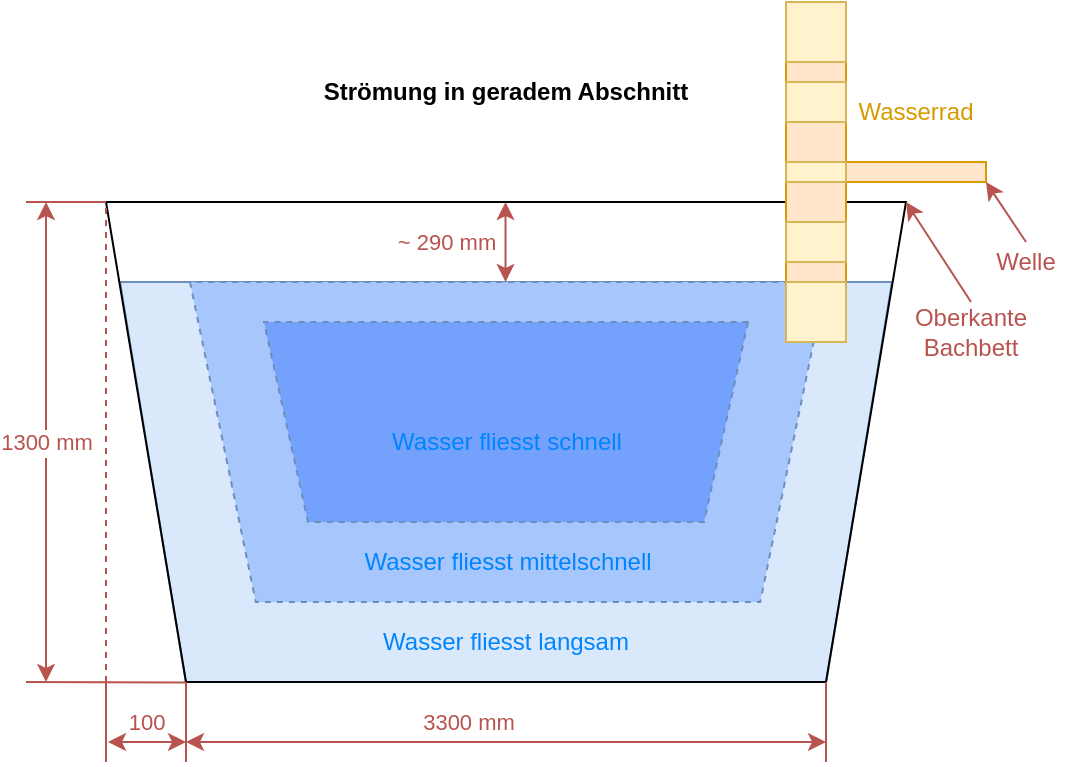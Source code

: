 <mxfile version="23.0.2" type="device" pages="5">
  <diagram name="Bachbett" id="m-OfHNLL-zCVHDTFKHLS">
    <mxGraphModel dx="1420" dy="823" grid="1" gridSize="10" guides="1" tooltips="1" connect="1" arrows="1" fold="1" page="1" pageScale="1" pageWidth="850" pageHeight="1100" math="0" shadow="0">
      <root>
        <mxCell id="0" />
        <mxCell id="1" parent="0" />
        <mxCell id="6hawbJBqBnG290tPMfyX-3" value="" style="shape=trapezoid;perimeter=trapezoidPerimeter;whiteSpace=wrap;html=1;fixedSize=1;rotation=-180;size=32.917;fillColor=#dae8fc;strokeColor=#6c8ebf;" parent="1" vertex="1">
          <mxGeometry x="207" y="240" width="386" height="200" as="geometry" />
        </mxCell>
        <mxCell id="ac80TKpVc3N2NL96GDvA-1" value="" style="shape=trapezoid;perimeter=trapezoidPerimeter;whiteSpace=wrap;html=1;fixedSize=1;rotation=-180;size=32.917;fillColor=#A6C6FC;strokeColor=#6c8ebf;dashed=1;" parent="1" vertex="1">
          <mxGeometry x="242" y="240" width="318" height="160" as="geometry" />
        </mxCell>
        <mxCell id="ac80TKpVc3N2NL96GDvA-2" value="" style="shape=trapezoid;perimeter=trapezoidPerimeter;whiteSpace=wrap;html=1;fixedSize=1;rotation=-180;size=22;fillColor=#74A1FC;strokeColor=#6c8ebf;dashed=1;" parent="1" vertex="1">
          <mxGeometry x="279" y="260" width="242" height="100" as="geometry" />
        </mxCell>
        <mxCell id="ac80TKpVc3N2NL96GDvA-12" value="" style="shape=trapezoid;perimeter=trapezoidPerimeter;whiteSpace=wrap;html=1;fixedSize=1;rotation=-180;size=40;fillColor=none;" parent="1" vertex="1">
          <mxGeometry x="200" y="200" width="400" height="240" as="geometry" />
        </mxCell>
        <mxCell id="ac80TKpVc3N2NL96GDvA-13" value="&lt;font color=&quot;#0085fc&quot;&gt;Wasser fliesst schnell&lt;/font&gt;" style="text;html=1;strokeColor=none;fillColor=none;align=center;verticalAlign=middle;whiteSpace=wrap;rounded=0;" parent="1" vertex="1">
          <mxGeometry x="333.75" y="302.5" width="132.5" height="35" as="geometry" />
        </mxCell>
        <mxCell id="ac80TKpVc3N2NL96GDvA-14" value="&lt;font color=&quot;#0085fc&quot;&gt;Wasser fliesst langsam&lt;/font&gt;" style="text;html=1;strokeColor=none;fillColor=none;align=center;verticalAlign=middle;whiteSpace=wrap;rounded=0;" parent="1" vertex="1">
          <mxGeometry x="330" y="410" width="140" height="20" as="geometry" />
        </mxCell>
        <mxCell id="ac80TKpVc3N2NL96GDvA-15" value="" style="endArrow=classic;startArrow=classic;html=1;rounded=0;fillColor=#f8cecc;strokeColor=#b85450;" parent="1" edge="1">
          <mxGeometry width="50" height="50" relative="1" as="geometry">
            <mxPoint x="399.76" y="240" as="sourcePoint" />
            <mxPoint x="399.76" y="200" as="targetPoint" />
          </mxGeometry>
        </mxCell>
        <mxCell id="ac80TKpVc3N2NL96GDvA-16" value="&lt;font color=&quot;#b85450&quot;&gt;~ 290 mm&lt;/font&gt;" style="edgeLabel;html=1;align=center;verticalAlign=middle;resizable=0;points=[];" parent="ac80TKpVc3N2NL96GDvA-15" vertex="1" connectable="0">
          <mxGeometry x="-0.1" y="1" relative="1" as="geometry">
            <mxPoint x="-29" y="-2" as="offset" />
          </mxGeometry>
        </mxCell>
        <mxCell id="ac80TKpVc3N2NL96GDvA-17" value="&lt;font color=&quot;#b85450&quot;&gt;Welle&lt;/font&gt;" style="text;html=1;strokeColor=none;fillColor=none;align=center;verticalAlign=middle;whiteSpace=wrap;rounded=0;" parent="1" vertex="1">
          <mxGeometry x="640" y="220" width="40" height="20" as="geometry" />
        </mxCell>
        <mxCell id="ac80TKpVc3N2NL96GDvA-18" value="" style="rounded=0;whiteSpace=wrap;html=1;fillColor=#ffe6cc;strokeColor=#d79b00;" parent="1" vertex="1">
          <mxGeometry x="540" y="100" width="30" height="170" as="geometry" />
        </mxCell>
        <mxCell id="ac80TKpVc3N2NL96GDvA-19" value="" style="rounded=0;whiteSpace=wrap;html=1;fillColor=#ffe6cc;strokeColor=#d79b00;" parent="1" vertex="1">
          <mxGeometry x="570" y="180" width="70" height="10" as="geometry" />
        </mxCell>
        <mxCell id="ac80TKpVc3N2NL96GDvA-20" value="" style="rounded=0;whiteSpace=wrap;html=1;fillColor=#fff2cc;strokeColor=#d6b656;" parent="1" vertex="1">
          <mxGeometry x="540" y="180" width="30" height="10" as="geometry" />
        </mxCell>
        <mxCell id="ac80TKpVc3N2NL96GDvA-21" value="" style="rounded=0;whiteSpace=wrap;html=1;fillColor=#fff2cc;strokeColor=#d6b656;" parent="1" vertex="1">
          <mxGeometry x="540" y="140" width="30" height="20" as="geometry" />
        </mxCell>
        <mxCell id="ac80TKpVc3N2NL96GDvA-22" value="" style="rounded=0;whiteSpace=wrap;html=1;fillColor=#fff2cc;strokeColor=#d6b656;" parent="1" vertex="1">
          <mxGeometry x="540" y="100" width="30" height="30" as="geometry" />
        </mxCell>
        <mxCell id="ac80TKpVc3N2NL96GDvA-23" value="" style="rounded=0;whiteSpace=wrap;html=1;fillColor=#fff2cc;strokeColor=#d6b656;" parent="1" vertex="1">
          <mxGeometry x="540" y="210" width="30" height="20" as="geometry" />
        </mxCell>
        <mxCell id="ac80TKpVc3N2NL96GDvA-24" value="" style="rounded=0;whiteSpace=wrap;html=1;fillColor=#fff2cc;strokeColor=#d6b656;" parent="1" vertex="1">
          <mxGeometry x="540" y="240" width="30" height="30" as="geometry" />
        </mxCell>
        <mxCell id="ac80TKpVc3N2NL96GDvA-25" value="&lt;font color=&quot;#d79b00&quot;&gt;Wasserrad&lt;/font&gt;" style="text;html=1;strokeColor=none;fillColor=none;align=center;verticalAlign=middle;whiteSpace=wrap;rounded=0;" parent="1" vertex="1">
          <mxGeometry x="575" y="140" width="60" height="30" as="geometry" />
        </mxCell>
        <mxCell id="ac80TKpVc3N2NL96GDvA-26" value="" style="endArrow=classic;html=1;rounded=0;fontColor=#B85450;fillColor=#f8cecc;strokeColor=#b85450;entryX=1;entryY=1;entryDx=0;entryDy=0;exitX=0.5;exitY=0;exitDx=0;exitDy=0;" parent="1" source="ac80TKpVc3N2NL96GDvA-17" target="ac80TKpVc3N2NL96GDvA-19" edge="1">
          <mxGeometry width="50" height="50" relative="1" as="geometry">
            <mxPoint x="640" y="220" as="sourcePoint" />
            <mxPoint x="620" y="190" as="targetPoint" />
          </mxGeometry>
        </mxCell>
        <mxCell id="ac80TKpVc3N2NL96GDvA-27" value="&lt;font color=&quot;#0085fc&quot;&gt;Wasser fliesst mittelschnell&lt;/font&gt;" style="text;html=1;strokeColor=none;fillColor=none;align=center;verticalAlign=middle;whiteSpace=wrap;rounded=0;" parent="1" vertex="1">
          <mxGeometry x="311" y="370" width="180" height="20" as="geometry" />
        </mxCell>
        <mxCell id="ac80TKpVc3N2NL96GDvA-56" value="Strömung in geradem Abschnitt" style="text;html=1;strokeColor=none;fillColor=none;align=center;verticalAlign=middle;whiteSpace=wrap;rounded=0;fontStyle=1" parent="1" vertex="1">
          <mxGeometry x="240" y="130" width="320" height="30" as="geometry" />
        </mxCell>
        <mxCell id="DLj9SqinWxsdbyFURFZm-1" value="" style="endArrow=none;html=1;rounded=0;entryX=1;entryY=1;entryDx=0;entryDy=0;strokeColor=#B85450;" parent="1" target="ac80TKpVc3N2NL96GDvA-12" edge="1">
          <mxGeometry width="50" height="50" relative="1" as="geometry">
            <mxPoint x="160" y="200" as="sourcePoint" />
            <mxPoint x="360" y="250" as="targetPoint" />
          </mxGeometry>
        </mxCell>
        <mxCell id="DLj9SqinWxsdbyFURFZm-2" value="" style="endArrow=none;html=1;rounded=0;entryX=0.901;entryY=-0.001;entryDx=0;entryDy=0;strokeColor=#B85450;entryPerimeter=0;" parent="1" target="ac80TKpVc3N2NL96GDvA-12" edge="1">
          <mxGeometry width="50" height="50" relative="1" as="geometry">
            <mxPoint x="160" y="440" as="sourcePoint" />
            <mxPoint x="210" y="210" as="targetPoint" />
          </mxGeometry>
        </mxCell>
        <mxCell id="DLj9SqinWxsdbyFURFZm-3" value="" style="endArrow=classic;startArrow=classic;html=1;rounded=0;strokeColor=#B85450;" parent="1" edge="1">
          <mxGeometry width="50" height="50" relative="1" as="geometry">
            <mxPoint x="170" y="440" as="sourcePoint" />
            <mxPoint x="170" y="200" as="targetPoint" />
          </mxGeometry>
        </mxCell>
        <mxCell id="DLj9SqinWxsdbyFURFZm-16" value="Text" style="edgeLabel;html=1;align=center;verticalAlign=middle;resizable=0;points=[];fontColor=#B85450;" parent="DLj9SqinWxsdbyFURFZm-3" vertex="1" connectable="0">
          <mxGeometry x="-0.021" y="1" relative="1" as="geometry">
            <mxPoint y="-2" as="offset" />
          </mxGeometry>
        </mxCell>
        <mxCell id="DLj9SqinWxsdbyFURFZm-17" value="1300 mm" style="edgeLabel;html=1;align=center;verticalAlign=middle;resizable=0;points=[];fontColor=#B85450;" parent="DLj9SqinWxsdbyFURFZm-3" vertex="1" connectable="0">
          <mxGeometry x="-0.023" relative="1" as="geometry">
            <mxPoint y="-3" as="offset" />
          </mxGeometry>
        </mxCell>
        <mxCell id="DLj9SqinWxsdbyFURFZm-6" value="" style="endArrow=none;html=1;rounded=0;exitX=1;exitY=1;exitDx=0;exitDy=0;strokeColor=#B85450;" parent="1" edge="1">
          <mxGeometry width="50" height="50" relative="1" as="geometry">
            <mxPoint x="240" y="480" as="sourcePoint" />
            <mxPoint x="240" y="440" as="targetPoint" />
          </mxGeometry>
        </mxCell>
        <mxCell id="DLj9SqinWxsdbyFURFZm-8" value="" style="endArrow=none;html=1;rounded=0;strokeColor=#B85450;entryX=0.1;entryY=0;entryDx=0;entryDy=0;entryPerimeter=0;" parent="1" target="ac80TKpVc3N2NL96GDvA-12" edge="1">
          <mxGeometry width="50" height="50" relative="1" as="geometry">
            <mxPoint x="560" y="480" as="sourcePoint" />
            <mxPoint x="559.52" y="440" as="targetPoint" />
          </mxGeometry>
        </mxCell>
        <mxCell id="DLj9SqinWxsdbyFURFZm-9" value="" style="endArrow=classic;startArrow=classic;html=1;rounded=0;strokeColor=#B85450;" parent="1" edge="1">
          <mxGeometry width="50" height="50" relative="1" as="geometry">
            <mxPoint x="240" y="470" as="sourcePoint" />
            <mxPoint x="560" y="470" as="targetPoint" />
          </mxGeometry>
        </mxCell>
        <mxCell id="DLj9SqinWxsdbyFURFZm-12" value="3300 mm" style="edgeLabel;html=1;align=center;verticalAlign=middle;resizable=0;points=[];fontColor=#B85450;" parent="DLj9SqinWxsdbyFURFZm-9" vertex="1" connectable="0">
          <mxGeometry x="-0.119" relative="1" as="geometry">
            <mxPoint y="-10" as="offset" />
          </mxGeometry>
        </mxCell>
        <mxCell id="DLj9SqinWxsdbyFURFZm-10" value="" style="endArrow=none;html=1;rounded=0;exitX=1;exitY=1;exitDx=0;exitDy=0;strokeColor=#B85450;" parent="1" edge="1">
          <mxGeometry width="50" height="50" relative="1" as="geometry">
            <mxPoint x="200" y="480" as="sourcePoint" />
            <mxPoint x="200" y="440" as="targetPoint" />
          </mxGeometry>
        </mxCell>
        <mxCell id="DLj9SqinWxsdbyFURFZm-11" value="" style="endArrow=classic;startArrow=classic;html=1;rounded=0;strokeColor=#B85450;" parent="1" edge="1">
          <mxGeometry width="50" height="50" relative="1" as="geometry">
            <mxPoint x="201" y="470" as="sourcePoint" />
            <mxPoint x="240" y="470" as="targetPoint" />
          </mxGeometry>
        </mxCell>
        <mxCell id="DLj9SqinWxsdbyFURFZm-13" value="100" style="edgeLabel;html=1;align=center;verticalAlign=middle;resizable=0;points=[];fontColor=#B85450;" parent="DLj9SqinWxsdbyFURFZm-11" vertex="1" connectable="0">
          <mxGeometry x="-0.181" relative="1" as="geometry">
            <mxPoint x="3" y="-10" as="offset" />
          </mxGeometry>
        </mxCell>
        <mxCell id="PYR_AE9lpCaXFi2HNuno-1" value="" style="endArrow=none;dashed=1;html=1;rounded=0;entryX=1;entryY=1;entryDx=0;entryDy=0;strokeColor=#B85450;" parent="1" target="ac80TKpVc3N2NL96GDvA-12" edge="1">
          <mxGeometry width="50" height="50" relative="1" as="geometry">
            <mxPoint x="200" y="440" as="sourcePoint" />
            <mxPoint x="250" y="380" as="targetPoint" />
          </mxGeometry>
        </mxCell>
        <mxCell id="KTno-qFZZXyMrisBgdh3-1" value="&lt;font color=&quot;#b85450&quot;&gt;Oberkante Bachbett&lt;/font&gt;" style="text;html=1;strokeColor=none;fillColor=none;align=center;verticalAlign=middle;whiteSpace=wrap;rounded=0;" parent="1" vertex="1">
          <mxGeometry x="600" y="250" width="65" height="30" as="geometry" />
        </mxCell>
        <mxCell id="KTno-qFZZXyMrisBgdh3-2" value="" style="endArrow=classic;html=1;rounded=0;fontColor=#B85450;fillColor=#f8cecc;strokeColor=#b85450;entryX=0;entryY=1;entryDx=0;entryDy=0;exitX=0.5;exitY=0;exitDx=0;exitDy=0;" parent="1" source="KTno-qFZZXyMrisBgdh3-1" target="ac80TKpVc3N2NL96GDvA-12" edge="1">
          <mxGeometry width="50" height="50" relative="1" as="geometry">
            <mxPoint x="690" y="230" as="sourcePoint" />
            <mxPoint x="650" y="200" as="targetPoint" />
          </mxGeometry>
        </mxCell>
      </root>
    </mxGraphModel>
  </diagram>
  <diagram id="OFn0fjRia_yQA1GjNjPJ" name="Bachbett_in_Kurve">
    <mxGraphModel dx="1183" dy="686" grid="1" gridSize="10" guides="1" tooltips="1" connect="1" arrows="1" fold="1" page="1" pageScale="1" pageWidth="850" pageHeight="1100" math="0" shadow="0">
      <root>
        <mxCell id="0" />
        <mxCell id="1" parent="0" />
        <mxCell id="yOuOXENpEBNREAYj29T8-1" value="" style="shape=trapezoid;perimeter=trapezoidPerimeter;whiteSpace=wrap;html=1;fixedSize=1;rotation=-180;size=32.917;fillColor=#dae8fc;strokeColor=#6c8ebf;" vertex="1" parent="1">
          <mxGeometry x="247" y="560" width="386" height="200" as="geometry" />
        </mxCell>
        <mxCell id="yOuOXENpEBNREAYj29T8-2" value="" style="shape=trapezoid;perimeter=trapezoidPerimeter;whiteSpace=wrap;html=1;fixedSize=1;rotation=-180;size=28;fillColor=#A6C6FC;strokeColor=#6c8ebf;dashed=1;" vertex="1" parent="1">
          <mxGeometry x="260" y="560" width="298" height="160" as="geometry" />
        </mxCell>
        <mxCell id="yOuOXENpEBNREAYj29T8-3" value="" style="shape=trapezoid;perimeter=trapezoidPerimeter;whiteSpace=wrap;html=1;fixedSize=1;rotation=-180;size=20;fillColor=#74A1FC;strokeColor=#6c8ebf;dashed=1;flipH=0;flipV=0;direction=east;" vertex="1" parent="1">
          <mxGeometry x="280" y="580" width="190" height="100" as="geometry" />
        </mxCell>
        <mxCell id="yOuOXENpEBNREAYj29T8-4" value="" style="shape=trapezoid;perimeter=trapezoidPerimeter;whiteSpace=wrap;html=1;fixedSize=1;rotation=-180;size=40;fillColor=none;" vertex="1" parent="1">
          <mxGeometry x="240" y="520" width="400" height="240" as="geometry" />
        </mxCell>
        <mxCell id="yOuOXENpEBNREAYj29T8-5" value="&lt;font color=&quot;#0085fc&quot;&gt;Wasser fliesst schnell&lt;/font&gt;" style="text;html=1;strokeColor=none;fillColor=none;align=center;verticalAlign=middle;whiteSpace=wrap;rounded=0;" vertex="1" parent="1">
          <mxGeometry x="311.25" y="622.5" width="127.5" height="35" as="geometry" />
        </mxCell>
        <mxCell id="yOuOXENpEBNREAYj29T8-6" value="&lt;font color=&quot;#0085fc&quot;&gt;Wasser fliesst langsam&lt;/font&gt;" style="text;html=1;strokeColor=none;fillColor=none;align=center;verticalAlign=middle;whiteSpace=wrap;rounded=0;" vertex="1" parent="1">
          <mxGeometry x="370" y="730" width="140" height="20" as="geometry" />
        </mxCell>
        <mxCell id="yOuOXENpEBNREAYj29T8-7" value="&lt;font color=&quot;#0085fc&quot;&gt;Wasser fliesst mittelschnell&lt;/font&gt;" style="text;html=1;strokeColor=none;fillColor=none;align=center;verticalAlign=middle;whiteSpace=wrap;rounded=0;" vertex="1" parent="1">
          <mxGeometry x="319" y="690" width="180" height="20" as="geometry" />
        </mxCell>
        <mxCell id="yOuOXENpEBNREAYj29T8-8" value="&lt;font color=&quot;#b85450&quot;&gt;Kurvenäusseres Ufer&lt;br&gt;(Prallhang)&lt;br&gt;&lt;/font&gt;" style="text;html=1;strokeColor=none;fillColor=none;align=left;verticalAlign=middle;whiteSpace=wrap;rounded=0;" vertex="1" parent="1">
          <mxGeometry x="240" y="490" width="160" height="30" as="geometry" />
        </mxCell>
        <mxCell id="yOuOXENpEBNREAYj29T8-9" value="&lt;font color=&quot;#b85450&quot;&gt;Kurveninneres Ufer&lt;br&gt;(Gleithang)&lt;br&gt;&lt;/font&gt;" style="text;html=1;strokeColor=none;fillColor=none;align=right;verticalAlign=middle;whiteSpace=wrap;rounded=0;" vertex="1" parent="1">
          <mxGeometry x="480" y="490" width="160" height="30" as="geometry" />
        </mxCell>
        <mxCell id="yOuOXENpEBNREAYj29T8-10" value="" style="verticalLabelPosition=bottom;verticalAlign=top;html=1;shape=mxgraph.basic.obtuse_triangle;dx=0.09;fillColor=#ffcc99;strokeColor=none;flipH=1;" vertex="1" parent="1">
          <mxGeometry x="534" y="720.5" width="72" height="39" as="geometry" />
        </mxCell>
        <mxCell id="yOuOXENpEBNREAYj29T8-11" value="&lt;font color=&quot;#b85450&quot;&gt;Sedimentation (Ablagerung von Geröll und Dreck)&lt;/font&gt;" style="text;html=1;strokeColor=none;fillColor=none;align=center;verticalAlign=middle;whiteSpace=wrap;rounded=0;" vertex="1" parent="1">
          <mxGeometry x="640" y="710" width="150" height="43" as="geometry" />
        </mxCell>
        <mxCell id="yOuOXENpEBNREAYj29T8-12" value="" style="endArrow=classic;html=1;rounded=0;fontColor=#B85450;fillColor=#f8cecc;strokeColor=#b85450;exitX=0;exitY=0.5;exitDx=0;exitDy=0;entryX=0;entryY=0;entryDx=3.24;entryDy=19.5;entryPerimeter=0;" edge="1" parent="1" source="yOuOXENpEBNREAYj29T8-11" target="yOuOXENpEBNREAYj29T8-10">
          <mxGeometry width="50" height="50" relative="1" as="geometry">
            <mxPoint x="303" y="772" as="sourcePoint" />
            <mxPoint x="283" y="742" as="targetPoint" />
          </mxGeometry>
        </mxCell>
        <mxCell id="yOuOXENpEBNREAYj29T8-13" value="&lt;b&gt;Strömung in Rechtskurve&lt;/b&gt;" style="text;html=1;strokeColor=none;fillColor=none;align=center;verticalAlign=middle;whiteSpace=wrap;rounded=0;" vertex="1" parent="1">
          <mxGeometry x="280" y="450" width="320" height="30" as="geometry" />
        </mxCell>
      </root>
    </mxGraphModel>
  </diagram>
  <diagram id="MZgC3NRrMMbwhSde6dxn" name="Umlaufgeschwindigkeit">
    <mxGraphModel dx="947" dy="549" grid="1" gridSize="10" guides="1" tooltips="1" connect="1" arrows="1" fold="1" page="1" pageScale="1" pageWidth="850" pageHeight="1100" math="0" shadow="0">
      <root>
        <mxCell id="0" />
        <mxCell id="1" parent="0" />
        <mxCell id="LOwHUlPc1KMX-Vt5bCSk-6" value="" style="endArrow=none;html=1;rounded=0;exitX=0;exitY=0;exitDx=0;exitDy=0;fillColor=#ffe6cc;strokeColor=#d79b00;" edge="1" parent="1">
          <mxGeometry width="50" height="50" relative="1" as="geometry">
            <mxPoint x="490" y="300" as="sourcePoint" />
            <mxPoint x="490" y="300" as="targetPoint" />
            <Array as="points">
              <mxPoint x="515" y="290" />
              <mxPoint x="540" y="300" />
              <mxPoint x="550" y="325" />
              <mxPoint x="540" y="350" />
              <mxPoint x="515" y="360" />
              <mxPoint x="490" y="350" />
              <mxPoint x="480" y="325" />
            </Array>
          </mxGeometry>
        </mxCell>
        <mxCell id="HWefJCLG5-1cpfpYz9Ct-8" value="" style="rounded=0;whiteSpace=wrap;html=1;fillColor=#ffe6cc;strokeColor=#d79b00;" parent="1" vertex="1">
          <mxGeometry x="510" y="240" width="10" height="170" as="geometry" />
        </mxCell>
        <mxCell id="HWefJCLG5-1cpfpYz9Ct-9" value="" style="rounded=0;whiteSpace=wrap;html=1;fillColor=#ffe6cc;strokeColor=#d79b00;rotation=90;" parent="1" vertex="1">
          <mxGeometry x="510" y="240" width="10" height="170" as="geometry" />
        </mxCell>
        <mxCell id="HWefJCLG5-1cpfpYz9Ct-10" value="" style="rounded=0;whiteSpace=wrap;html=1;fillColor=#ffe6cc;strokeColor=#d79b00;rotation=135;" parent="1" vertex="1">
          <mxGeometry x="510" y="240" width="10" height="170" as="geometry" />
        </mxCell>
        <mxCell id="HWefJCLG5-1cpfpYz9Ct-11" value="" style="rounded=0;whiteSpace=wrap;html=1;fillColor=#ffe6cc;strokeColor=#d79b00;rotation=-135;" parent="1" vertex="1">
          <mxGeometry x="510" y="240" width="10" height="170" as="geometry" />
        </mxCell>
        <mxCell id="HWefJCLG5-1cpfpYz9Ct-12" value="" style="ellipse;whiteSpace=wrap;html=1;aspect=fixed;fillColor=none;strokeColor=#d79b00;dashed=1;" parent="1" vertex="1">
          <mxGeometry x="430" y="240" width="170" height="170" as="geometry" />
        </mxCell>
        <mxCell id="DTgYn_3rOSKha0L_9s1B-1" value="" style="verticalLabelPosition=bottom;verticalAlign=top;html=1;shape=mxgraph.basic.arc;startAngle=0.25;endAngle=0.5;fillColor=#ffe6cc;strokeColor=#d79b00;strokeWidth=6;" vertex="1" parent="1">
          <mxGeometry x="420" y="230" width="190" height="190" as="geometry" />
        </mxCell>
        <mxCell id="DTgYn_3rOSKha0L_9s1B-2" value="" style="endArrow=none;html=1;rounded=0;fillColor=#ffe6cc;strokeColor=#d79b00;strokeWidth=6;" edge="1" parent="1">
          <mxGeometry width="50" height="50" relative="1" as="geometry">
            <mxPoint x="399.62" y="420" as="sourcePoint" />
            <mxPoint x="515" y="420" as="targetPoint" />
          </mxGeometry>
        </mxCell>
        <mxCell id="1TPLds_paw3Er-1AUGEK-1" value="" style="endArrow=classic;html=1;rounded=0;fillColor=#ffe6cc;strokeColor=#d79b00;strokeWidth=6;" edge="1" parent="1">
          <mxGeometry width="50" height="50" relative="1" as="geometry">
            <mxPoint x="610" y="325.14" as="sourcePoint" />
            <mxPoint x="610" y="255.0" as="targetPoint" />
          </mxGeometry>
        </mxCell>
        <mxCell id="HWefJCLG5-1cpfpYz9Ct-14" value="&lt;font color=&quot;#d79b00&quot;&gt;Umlaufgeschwindigkeit Wasserrad&lt;/font&gt;" style="shape=step;perimeter=stepPerimeter;whiteSpace=wrap;html=1;fixedSize=1;fillColor=#ffe6cc;strokeColor=#d79b00;align=center;rotation=0;verticalAlign=middle;horizontal=1;" parent="1" vertex="1">
          <mxGeometry x="270" y="410" width="250" height="20" as="geometry" />
        </mxCell>
        <mxCell id="Zkf1mARq7XZEVchlOasS-1" value="" style="endArrow=classic;html=1;rounded=0;fillColor=#dae8fc;strokeColor=#6c8ebf;strokeWidth=6;" edge="1" parent="1">
          <mxGeometry width="50" height="50" relative="1" as="geometry">
            <mxPoint x="500" y="440" as="sourcePoint" />
            <mxPoint x="740" y="440" as="targetPoint" />
          </mxGeometry>
        </mxCell>
        <mxCell id="lLqxFrElG1tWhZBZXCGZ-7" value="&lt;font color=&quot;#0085fc&quot;&gt;Fliessgeschwindigkeit Wasser&lt;/font&gt;" style="shape=step;perimeter=stepPerimeter;whiteSpace=wrap;html=1;fixedSize=1;fillColor=#dae8fc;strokeColor=#6c8ebf;align=center;" parent="1" vertex="1">
          <mxGeometry x="270" y="430" width="250" height="20" as="geometry" />
        </mxCell>
      </root>
    </mxGraphModel>
  </diagram>
  <diagram id="KnDh7wtpGC1xg3dj91b5" name="Unter-vs-Oberschlaechtig">
    <mxGraphModel dx="1418" dy="329" grid="1" gridSize="10" guides="1" tooltips="1" connect="1" arrows="1" fold="1" page="1" pageScale="1" pageWidth="850" pageHeight="1100" math="0" shadow="0">
      <root>
        <mxCell id="0" />
        <mxCell id="1" parent="0" />
        <mxCell id="IV0l1ls7vGkZKeb2dTsf-8" value="Oberschlächtiges Wasserrad" style="text;html=1;strokeColor=none;fillColor=none;align=center;verticalAlign=middle;whiteSpace=wrap;rounded=0;" parent="1" vertex="1">
          <mxGeometry x="-560" y="160" width="120" height="30" as="geometry" />
        </mxCell>
        <mxCell id="IV0l1ls7vGkZKeb2dTsf-9" value="Mittelschlächtiges Wasserrad" style="text;html=1;strokeColor=none;fillColor=none;align=center;verticalAlign=middle;whiteSpace=wrap;rounded=0;" parent="1" vertex="1">
          <mxGeometry x="-720" y="160" width="120" height="30" as="geometry" />
        </mxCell>
        <mxCell id="mf_7vovnpW2sgSgyKVlC-11" value="" style="group" parent="1" vertex="1" connectable="0">
          <mxGeometry x="-720" y="20" width="120" height="120" as="geometry" />
        </mxCell>
        <mxCell id="mf_7vovnpW2sgSgyKVlC-5" value="" style="ellipse;whiteSpace=wrap;html=1;aspect=fixed;fillColor=#ffe6cc;strokeColor=#d79b00;" parent="mf_7vovnpW2sgSgyKVlC-11" vertex="1">
          <mxGeometry width="120" height="120" as="geometry" />
        </mxCell>
        <mxCell id="mf_7vovnpW2sgSgyKVlC-6" value="" style="ellipse;whiteSpace=wrap;html=1;aspect=fixed;fillColor=default;strokeColor=#d79b00;" parent="mf_7vovnpW2sgSgyKVlC-11" vertex="1">
          <mxGeometry x="20" y="20" width="80" height="80" as="geometry" />
        </mxCell>
        <mxCell id="mf_7vovnpW2sgSgyKVlC-7" value="" style="endArrow=none;html=1;rounded=0;entryX=1;entryY=0.5;entryDx=0;entryDy=0;exitX=0;exitY=0.5;exitDx=0;exitDy=0;fillColor=#ffe6cc;strokeColor=#d79b00;" parent="mf_7vovnpW2sgSgyKVlC-11" source="mf_7vovnpW2sgSgyKVlC-5" target="mf_7vovnpW2sgSgyKVlC-5" edge="1">
          <mxGeometry width="50" height="50" relative="1" as="geometry">
            <mxPoint x="50" y="170" as="sourcePoint" />
            <mxPoint x="100" y="120" as="targetPoint" />
          </mxGeometry>
        </mxCell>
        <mxCell id="mf_7vovnpW2sgSgyKVlC-8" value="" style="endArrow=none;html=1;rounded=0;entryX=0.5;entryY=0;entryDx=0;entryDy=0;exitX=0.5;exitY=1;exitDx=0;exitDy=0;fillColor=#ffe6cc;strokeColor=#d79b00;" parent="mf_7vovnpW2sgSgyKVlC-11" source="mf_7vovnpW2sgSgyKVlC-5" target="mf_7vovnpW2sgSgyKVlC-5" edge="1">
          <mxGeometry width="50" height="50" relative="1" as="geometry">
            <mxPoint x="10" y="70" as="sourcePoint" />
            <mxPoint x="130" y="70" as="targetPoint" />
          </mxGeometry>
        </mxCell>
        <mxCell id="mf_7vovnpW2sgSgyKVlC-9" value="" style="endArrow=none;html=1;rounded=0;entryX=0;entryY=0;entryDx=0;entryDy=0;exitX=1;exitY=1;exitDx=0;exitDy=0;fillColor=#ffe6cc;strokeColor=#d79b00;" parent="mf_7vovnpW2sgSgyKVlC-11" source="mf_7vovnpW2sgSgyKVlC-5" target="mf_7vovnpW2sgSgyKVlC-5" edge="1">
          <mxGeometry width="50" height="50" relative="1" as="geometry">
            <mxPoint x="70" y="130" as="sourcePoint" />
            <mxPoint x="70" y="10" as="targetPoint" />
          </mxGeometry>
        </mxCell>
        <mxCell id="mf_7vovnpW2sgSgyKVlC-10" value="" style="endArrow=none;html=1;rounded=0;entryX=1;entryY=0;entryDx=0;entryDy=0;exitX=0;exitY=1;exitDx=0;exitDy=0;fillColor=#ffe6cc;strokeColor=#d79b00;" parent="mf_7vovnpW2sgSgyKVlC-11" source="mf_7vovnpW2sgSgyKVlC-5" target="mf_7vovnpW2sgSgyKVlC-5" edge="1">
          <mxGeometry width="50" height="50" relative="1" as="geometry">
            <mxPoint x="164" y="112" as="sourcePoint" />
            <mxPoint x="80" y="28" as="targetPoint" />
          </mxGeometry>
        </mxCell>
        <mxCell id="mf_7vovnpW2sgSgyKVlC-4" value="" style="verticalLabelPosition=bottom;verticalAlign=top;html=1;shape=mxgraph.basic.arc;startAngle=0.5;endAngle=0.752;fillColor=#dae8fc;strokeColor=#6c8ebf;strokeWidth=6;" parent="mf_7vovnpW2sgSgyKVlC-11" vertex="1">
          <mxGeometry x="10" y="10" width="100" height="100" as="geometry" />
        </mxCell>
        <mxCell id="mf_7vovnpW2sgSgyKVlC-39" value="" style="endArrow=classic;html=1;rounded=0;fillColor=#dae8fc;strokeColor=#6c8ebf;strokeWidth=6;" parent="mf_7vovnpW2sgSgyKVlC-11" edge="1">
          <mxGeometry width="50" height="50" relative="1" as="geometry">
            <mxPoint x="60" y="110" as="sourcePoint" />
            <mxPoint x="130" y="110" as="targetPoint" />
          </mxGeometry>
        </mxCell>
        <mxCell id="mf_7vovnpW2sgSgyKVlC-19" value="" style="group" parent="1" vertex="1" connectable="0">
          <mxGeometry x="-400" y="20" width="190" height="160" as="geometry" />
        </mxCell>
        <mxCell id="mf_7vovnpW2sgSgyKVlC-20" value="" style="ellipse;whiteSpace=wrap;html=1;aspect=fixed;fillColor=#ffe6cc;strokeColor=#d79b00;" parent="mf_7vovnpW2sgSgyKVlC-19" vertex="1">
          <mxGeometry width="120" height="120" as="geometry" />
        </mxCell>
        <mxCell id="mf_7vovnpW2sgSgyKVlC-21" value="" style="ellipse;whiteSpace=wrap;html=1;aspect=fixed;fillColor=default;strokeColor=#d79b00;" parent="mf_7vovnpW2sgSgyKVlC-19" vertex="1">
          <mxGeometry x="20" y="20" width="80" height="80" as="geometry" />
        </mxCell>
        <mxCell id="mf_7vovnpW2sgSgyKVlC-22" value="" style="endArrow=none;html=1;rounded=0;entryX=1;entryY=0.5;entryDx=0;entryDy=0;exitX=0;exitY=0.5;exitDx=0;exitDy=0;fillColor=#ffe6cc;strokeColor=#d79b00;" parent="mf_7vovnpW2sgSgyKVlC-19" source="mf_7vovnpW2sgSgyKVlC-20" target="mf_7vovnpW2sgSgyKVlC-20" edge="1">
          <mxGeometry width="50" height="50" relative="1" as="geometry">
            <mxPoint x="50" y="170" as="sourcePoint" />
            <mxPoint x="100" y="120" as="targetPoint" />
          </mxGeometry>
        </mxCell>
        <mxCell id="mf_7vovnpW2sgSgyKVlC-23" value="" style="endArrow=none;html=1;rounded=0;entryX=0.5;entryY=0;entryDx=0;entryDy=0;exitX=0.5;exitY=1;exitDx=0;exitDy=0;fillColor=#ffe6cc;strokeColor=#d79b00;" parent="mf_7vovnpW2sgSgyKVlC-19" source="mf_7vovnpW2sgSgyKVlC-20" target="mf_7vovnpW2sgSgyKVlC-20" edge="1">
          <mxGeometry width="50" height="50" relative="1" as="geometry">
            <mxPoint x="10" y="70" as="sourcePoint" />
            <mxPoint x="130" y="70" as="targetPoint" />
          </mxGeometry>
        </mxCell>
        <mxCell id="mf_7vovnpW2sgSgyKVlC-24" value="" style="endArrow=none;html=1;rounded=0;entryX=0;entryY=0;entryDx=0;entryDy=0;exitX=1;exitY=1;exitDx=0;exitDy=0;fillColor=#ffe6cc;strokeColor=#d79b00;" parent="mf_7vovnpW2sgSgyKVlC-19" source="mf_7vovnpW2sgSgyKVlC-20" target="mf_7vovnpW2sgSgyKVlC-20" edge="1">
          <mxGeometry width="50" height="50" relative="1" as="geometry">
            <mxPoint x="70" y="130" as="sourcePoint" />
            <mxPoint x="70" y="10" as="targetPoint" />
          </mxGeometry>
        </mxCell>
        <mxCell id="mf_7vovnpW2sgSgyKVlC-25" value="" style="endArrow=none;html=1;rounded=0;entryX=1;entryY=0;entryDx=0;entryDy=0;exitX=0;exitY=1;exitDx=0;exitDy=0;fillColor=#ffe6cc;strokeColor=#d79b00;" parent="mf_7vovnpW2sgSgyKVlC-19" source="mf_7vovnpW2sgSgyKVlC-20" target="mf_7vovnpW2sgSgyKVlC-20" edge="1">
          <mxGeometry width="50" height="50" relative="1" as="geometry">
            <mxPoint x="164" y="112" as="sourcePoint" />
            <mxPoint x="80" y="28" as="targetPoint" />
          </mxGeometry>
        </mxCell>
        <mxCell id="mf_7vovnpW2sgSgyKVlC-40" value="" style="endArrow=classic;html=1;rounded=0;fillColor=#dae8fc;strokeColor=#6c8ebf;strokeWidth=6;" parent="mf_7vovnpW2sgSgyKVlC-19" edge="1">
          <mxGeometry width="50" height="50" relative="1" as="geometry">
            <mxPoint x="-10" y="110" as="sourcePoint" />
            <mxPoint x="130" y="110" as="targetPoint" />
          </mxGeometry>
        </mxCell>
        <mxCell id="IV0l1ls7vGkZKeb2dTsf-10" value="Unterschlächtiges Wasserrad" style="text;html=1;strokeColor=none;fillColor=none;align=center;verticalAlign=middle;whiteSpace=wrap;rounded=0;" parent="mf_7vovnpW2sgSgyKVlC-19" vertex="1">
          <mxGeometry y="140" width="120" height="30" as="geometry" />
        </mxCell>
        <mxCell id="mf_7vovnpW2sgSgyKVlC-38" value="" style="endArrow=none;html=1;rounded=0;fillColor=#dae8fc;strokeColor=#6c8ebf;strokeWidth=6;" parent="1" edge="1">
          <mxGeometry width="50" height="50" relative="1" as="geometry">
            <mxPoint x="-730" y="80" as="sourcePoint" />
            <mxPoint x="-707" y="79.83" as="targetPoint" />
          </mxGeometry>
        </mxCell>
        <mxCell id="mf_7vovnpW2sgSgyKVlC-13" value="" style="ellipse;whiteSpace=wrap;html=1;aspect=fixed;fillColor=#ffe6cc;strokeColor=#d79b00;" parent="1" vertex="1">
          <mxGeometry x="-560" y="20" width="120" height="120" as="geometry" />
        </mxCell>
        <mxCell id="mf_7vovnpW2sgSgyKVlC-14" value="" style="ellipse;whiteSpace=wrap;html=1;aspect=fixed;fillColor=default;strokeColor=#d79b00;" parent="1" vertex="1">
          <mxGeometry x="-540" y="40" width="80" height="80" as="geometry" />
        </mxCell>
        <mxCell id="mf_7vovnpW2sgSgyKVlC-15" value="" style="endArrow=none;html=1;rounded=0;entryX=1;entryY=0.5;entryDx=0;entryDy=0;exitX=0;exitY=0.5;exitDx=0;exitDy=0;fillColor=#ffe6cc;strokeColor=#d79b00;" parent="1" source="mf_7vovnpW2sgSgyKVlC-13" target="mf_7vovnpW2sgSgyKVlC-13" edge="1">
          <mxGeometry width="50" height="50" relative="1" as="geometry">
            <mxPoint x="-510" y="190" as="sourcePoint" />
            <mxPoint x="-460" y="140" as="targetPoint" />
          </mxGeometry>
        </mxCell>
        <mxCell id="mf_7vovnpW2sgSgyKVlC-16" value="" style="endArrow=none;html=1;rounded=0;entryX=0.5;entryY=0;entryDx=0;entryDy=0;exitX=0.5;exitY=1;exitDx=0;exitDy=0;fillColor=#ffe6cc;strokeColor=#d79b00;" parent="1" source="mf_7vovnpW2sgSgyKVlC-13" target="mf_7vovnpW2sgSgyKVlC-13" edge="1">
          <mxGeometry width="50" height="50" relative="1" as="geometry">
            <mxPoint x="-550" y="90" as="sourcePoint" />
            <mxPoint x="-430" y="90" as="targetPoint" />
          </mxGeometry>
        </mxCell>
        <mxCell id="mf_7vovnpW2sgSgyKVlC-17" value="" style="endArrow=none;html=1;rounded=0;entryX=0;entryY=0;entryDx=0;entryDy=0;exitX=1;exitY=1;exitDx=0;exitDy=0;fillColor=#ffe6cc;strokeColor=#d79b00;" parent="1" source="mf_7vovnpW2sgSgyKVlC-13" target="mf_7vovnpW2sgSgyKVlC-13" edge="1">
          <mxGeometry width="50" height="50" relative="1" as="geometry">
            <mxPoint x="-490" y="150" as="sourcePoint" />
            <mxPoint x="-490" y="30" as="targetPoint" />
          </mxGeometry>
        </mxCell>
        <mxCell id="mf_7vovnpW2sgSgyKVlC-18" value="" style="endArrow=none;html=1;rounded=0;entryX=1;entryY=0;entryDx=0;entryDy=0;exitX=0;exitY=1;exitDx=0;exitDy=0;fillColor=#ffe6cc;strokeColor=#d79b00;" parent="1" source="mf_7vovnpW2sgSgyKVlC-13" target="mf_7vovnpW2sgSgyKVlC-13" edge="1">
          <mxGeometry width="50" height="50" relative="1" as="geometry">
            <mxPoint x="-396" y="132" as="sourcePoint" />
            <mxPoint x="-480" y="48" as="targetPoint" />
          </mxGeometry>
        </mxCell>
        <mxCell id="mf_7vovnpW2sgSgyKVlC-26" value="" style="verticalLabelPosition=bottom;verticalAlign=top;html=1;shape=mxgraph.basic.arc;startAngle=0;endAngle=0.25;fillColor=#dae8fc;strokeColor=#6c8ebf;strokeWidth=6;" parent="1" vertex="1">
          <mxGeometry x="-550" y="30" width="100" height="100" as="geometry" />
        </mxCell>
        <mxCell id="mf_7vovnpW2sgSgyKVlC-37" value="" style="endArrow=none;html=1;rounded=0;fillColor=#dae8fc;strokeColor=#6c8ebf;strokeWidth=6;" parent="1" edge="1">
          <mxGeometry width="50" height="50" relative="1" as="geometry">
            <mxPoint x="-570" y="30" as="sourcePoint" />
            <mxPoint x="-500" y="30" as="targetPoint" />
          </mxGeometry>
        </mxCell>
        <mxCell id="mf_7vovnpW2sgSgyKVlC-41" value="" style="endArrow=classic;html=1;rounded=0;fillColor=#dae8fc;strokeColor=#6c8ebf;strokeWidth=6;" parent="1" edge="1">
          <mxGeometry width="50" height="50" relative="1" as="geometry">
            <mxPoint x="-450" y="79.86" as="sourcePoint" />
            <mxPoint x="-450" y="150" as="targetPoint" />
          </mxGeometry>
        </mxCell>
      </root>
    </mxGraphModel>
  </diagram>
  <diagram id="-a5WjLxxHjZ7L-aWqz0k" name="Rad">
    <mxGraphModel dx="11121" dy="7825" grid="1" gridSize="3.937" guides="1" tooltips="1" connect="1" arrows="1" fold="1" page="1" pageScale="1" pageWidth="827" pageHeight="1169" math="0" shadow="0">
      <root>
        <mxCell id="0" />
        <mxCell id="Z4IsP4k1XSIxbUiHuWhP-117" value="Landscape" style="locked=1;" parent="0" />
        <mxCell id="Z4IsP4k1XSIxbUiHuWhP-118" value="" style="endArrow=none;html=1;rounded=0;entryX=0;entryY=0;entryDx=0;entryDy=0;exitX=1;exitY=1;exitDx=0;exitDy=0;dashed=1;" edge="1" parent="Z4IsP4k1XSIxbUiHuWhP-117">
          <mxGeometry width="50" height="50" relative="1" as="geometry">
            <mxPoint x="1322.83" y="1322.832" as="sourcePoint" />
            <mxPoint x="4.547e-13" as="targetPoint" />
          </mxGeometry>
        </mxCell>
        <mxCell id="Z4IsP4k1XSIxbUiHuWhP-119" value="" style="endArrow=none;html=1;rounded=0;entryX=1;entryY=0;entryDx=0;entryDy=0;exitX=0;exitY=1;exitDx=0;exitDy=0;dashed=1;" edge="1" parent="Z4IsP4k1XSIxbUiHuWhP-117">
          <mxGeometry width="50" height="50" relative="1" as="geometry">
            <mxPoint x="644.711" y="678.116" as="sourcePoint" />
            <mxPoint x="1322.83" y="2.274e-13" as="targetPoint" />
          </mxGeometry>
        </mxCell>
        <mxCell id="Z4IsP4k1XSIxbUiHuWhP-120" value="" style="endArrow=none;html=1;rounded=0;entryX=1;entryY=0;entryDx=0;entryDy=0;exitX=0;exitY=1;exitDx=0;exitDy=0;dashed=1;" edge="1" parent="Z4IsP4k1XSIxbUiHuWhP-117">
          <mxGeometry width="50" height="50" relative="1" as="geometry">
            <mxPoint y="1322.832" as="sourcePoint" />
            <mxPoint x="678.119" y="644.708" as="targetPoint" />
          </mxGeometry>
        </mxCell>
        <mxCell id="Z4IsP4k1XSIxbUiHuWhP-121" value="" style="ellipse;whiteSpace=wrap;html=1;aspect=fixed;fillColor=none;dashed=1;" vertex="1" parent="Z4IsP4k1XSIxbUiHuWhP-117">
          <mxGeometry x="444.877" y="444.877" width="433.07" height="433.02" as="geometry" />
        </mxCell>
        <mxCell id="Z4IsP4k1XSIxbUiHuWhP-122" value="" style="rounded=0;whiteSpace=wrap;html=1;fillColor=#f5f5f5;fontColor=#333333;strokeColor=#666666;" vertex="1" parent="Z4IsP4k1XSIxbUiHuWhP-117">
          <mxGeometry x="-1381.887" y="1236.22" width="4086.61" height="1141.73" as="geometry" />
        </mxCell>
        <mxCell id="Z4IsP4k1XSIxbUiHuWhP-123" value="" style="rounded=0;whiteSpace=wrap;html=1;fillColor=#dae8fc;strokeColor=#6c8ebf;" vertex="1" parent="Z4IsP4k1XSIxbUiHuWhP-117">
          <mxGeometry x="-1381.89" y="2377.947" width="4086.61" height="1141.73" as="geometry" />
        </mxCell>
        <mxCell id="Z4IsP4k1XSIxbUiHuWhP-193" value="Staender" style="locked=1;" parent="0" />
        <mxCell id="Z4IsP4k1XSIxbUiHuWhP-194" value="" style="group" vertex="1" connectable="0" parent="Z4IsP4k1XSIxbUiHuWhP-193">
          <mxGeometry x="582.787" y="877.953" width="117.994" height="2051.179" as="geometry" />
        </mxCell>
        <mxCell id="Z4IsP4k1XSIxbUiHuWhP-195" value="" style="group;rotation=90;fillColor=#fff2cc;strokeColor=#d6b656;" vertex="1" connectable="0" parent="Z4IsP4k1XSIxbUiHuWhP-194">
          <mxGeometry x="-834.76" y="874.014" width="1826.768" height="78.74" as="geometry" />
        </mxCell>
        <mxCell id="Z4IsP4k1XSIxbUiHuWhP-196" value="" style="rounded=0;whiteSpace=wrap;html=1;rotation=90;fillColor=#fff2cc;strokeColor=#d6b656;" vertex="1" parent="Z4IsP4k1XSIxbUiHuWhP-195">
          <mxGeometry width="1826.768" height="78.74" as="geometry" />
        </mxCell>
        <mxCell id="Z4IsP4k1XSIxbUiHuWhP-197" value="" style="rounded=0;whiteSpace=wrap;html=1;rotation=90;fillColor=#fff2cc;strokeColor=#d6b656;" vertex="1" parent="Z4IsP4k1XSIxbUiHuWhP-195">
          <mxGeometry x="858" y="-858" width="110.236" height="78.74" as="geometry" />
        </mxCell>
        <mxCell id="Z4IsP4k1XSIxbUiHuWhP-198" value="" style="rounded=0;whiteSpace=wrap;html=1;fillColor=#ffe6cc;strokeColor=#d79b00;" vertex="1" parent="Z4IsP4k1XSIxbUiHuWhP-194">
          <mxGeometry x="0.003" y="1673.227" width="39.37" height="377.952" as="geometry" />
        </mxCell>
        <mxCell id="Z4IsP4k1XSIxbUiHuWhP-199" value="" style="rounded=0;whiteSpace=wrap;html=1;fillColor=#ffe6cc;strokeColor=#d79b00;" vertex="1" parent="Z4IsP4k1XSIxbUiHuWhP-194">
          <mxGeometry y="1401.574" width="39.37" height="271.653" as="geometry" />
        </mxCell>
        <mxCell id="Z4IsP4k1XSIxbUiHuWhP-200" value="" style="group;rotation=-45;" vertex="1" connectable="0" parent="Z4IsP4k1XSIxbUiHuWhP-193">
          <mxGeometry x="1468.504" y="527.56" width="117.994" height="2051.179" as="geometry" />
        </mxCell>
        <mxCell id="Z4IsP4k1XSIxbUiHuWhP-201" value="" style="group;rotation=45;fillColor=#fff2cc;strokeColor=#d6b656;" vertex="1" connectable="0" parent="Z4IsP4k1XSIxbUiHuWhP-200">
          <mxGeometry x="-920" y="893" width="1826.768" height="78.74" as="geometry" />
        </mxCell>
        <mxCell id="Z4IsP4k1XSIxbUiHuWhP-202" value="" style="rounded=0;whiteSpace=wrap;html=1;rotation=45;fillColor=#fff2cc;strokeColor=#d6b656;" vertex="1" parent="Z4IsP4k1XSIxbUiHuWhP-201">
          <mxGeometry width="1826.768" height="78.74" as="geometry" />
        </mxCell>
        <mxCell id="Z4IsP4k1XSIxbUiHuWhP-203" value="" style="rounded=0;whiteSpace=wrap;html=1;rotation=45;fillColor=#fff2cc;strokeColor=#d6b656;" vertex="1" parent="Z4IsP4k1XSIxbUiHuWhP-201">
          <mxGeometry x="251" y="-607" width="110.236" height="78.74" as="geometry" />
        </mxCell>
        <mxCell id="Z4IsP4k1XSIxbUiHuWhP-204" value="" style="rounded=0;whiteSpace=wrap;html=1;fillColor=#ffe6cc;strokeColor=#d79b00;rotation=-45;" vertex="1" parent="Z4IsP4k1XSIxbUiHuWhP-200">
          <mxGeometry x="603" y="1456" width="39.37" height="377.952" as="geometry" />
        </mxCell>
        <mxCell id="Z4IsP4k1XSIxbUiHuWhP-205" value="" style="rounded=0;whiteSpace=wrap;html=1;fillColor=#ffe6cc;strokeColor=#d79b00;rotation=-45;" vertex="1" parent="Z4IsP4k1XSIxbUiHuWhP-200">
          <mxGeometry x="373" y="1279" width="39.37" height="271.653" as="geometry" />
        </mxCell>
        <mxCell id="Z4IsP4k1XSIxbUiHuWhP-206" value="" style="group;rotation=-90;" vertex="1" connectable="0" parent="Z4IsP4k1XSIxbUiHuWhP-193">
          <mxGeometry x="1846.451" y="-342.523" width="117.994" height="2051.179" as="geometry" />
        </mxCell>
        <mxCell id="Z4IsP4k1XSIxbUiHuWhP-207" value="" style="group;rotation=0;fillColor=#fff2cc;strokeColor=#d6b656;" vertex="1" connectable="0" parent="Z4IsP4k1XSIxbUiHuWhP-206">
          <mxGeometry x="-968" y="965" width="1826.768" height="78.74" as="geometry" />
        </mxCell>
        <mxCell id="Z4IsP4k1XSIxbUiHuWhP-208" value="" style="rounded=0;whiteSpace=wrap;html=1;rotation=0;fillColor=#fff2cc;strokeColor=#d6b656;" vertex="1" parent="Z4IsP4k1XSIxbUiHuWhP-207">
          <mxGeometry width="1826.768" height="78.74" as="geometry" />
        </mxCell>
        <mxCell id="Z4IsP4k1XSIxbUiHuWhP-209" value="" style="rounded=0;whiteSpace=wrap;html=1;rotation=0;fillColor=#fff2cc;strokeColor=#d6b656;" vertex="1" parent="Z4IsP4k1XSIxbUiHuWhP-207">
          <mxGeometry width="110.236" height="78.74" as="geometry" />
        </mxCell>
        <mxCell id="Z4IsP4k1XSIxbUiHuWhP-210" value="" style="rounded=0;whiteSpace=wrap;html=1;fillColor=#ffe6cc;strokeColor=#d79b00;rotation=-90;" vertex="1" parent="Z4IsP4k1XSIxbUiHuWhP-206">
          <mxGeometry x="876" y="876" width="39.37" height="377.952" as="geometry" />
        </mxCell>
        <mxCell id="Z4IsP4k1XSIxbUiHuWhP-211" value="" style="rounded=0;whiteSpace=wrap;html=1;fillColor=#ffe6cc;strokeColor=#d79b00;rotation=-90;" vertex="1" parent="Z4IsP4k1XSIxbUiHuWhP-206">
          <mxGeometry x="551" y="929" width="39.37" height="271.653" as="geometry" />
        </mxCell>
        <mxCell id="Z4IsP4k1XSIxbUiHuWhP-212" value="" style="group;rotation=90;" vertex="1" connectable="0" parent="Z4IsP4k1XSIxbUiHuWhP-193">
          <mxGeometry x="-640.732" y="-383.826" width="117.994" height="2051.179" as="geometry" />
        </mxCell>
        <mxCell id="Z4IsP4k1XSIxbUiHuWhP-213" value="" style="group;rotation=180;fillColor=#fff2cc;strokeColor=#d6b656;" vertex="1" connectable="0" parent="Z4IsP4k1XSIxbUiHuWhP-212">
          <mxGeometry x="-742" y="1006" width="1826.768" height="78.74" as="geometry" />
        </mxCell>
        <mxCell id="Z4IsP4k1XSIxbUiHuWhP-214" value="" style="rounded=0;whiteSpace=wrap;html=1;rotation=180;fillColor=#fff2cc;strokeColor=#d6b656;" vertex="1" parent="Z4IsP4k1XSIxbUiHuWhP-213">
          <mxGeometry width="1826.768" height="78.74" as="geometry" />
        </mxCell>
        <mxCell id="Z4IsP4k1XSIxbUiHuWhP-215" value="" style="rounded=0;whiteSpace=wrap;html=1;rotation=180;fillColor=#fff2cc;strokeColor=#d6b656;" vertex="1" parent="Z4IsP4k1XSIxbUiHuWhP-213">
          <mxGeometry x="1716" width="110.236" height="78.74" as="geometry" />
        </mxCell>
        <mxCell id="Z4IsP4k1XSIxbUiHuWhP-216" value="" style="rounded=0;whiteSpace=wrap;html=1;fillColor=#ffe6cc;strokeColor=#d79b00;rotation=90;" vertex="1" parent="Z4IsP4k1XSIxbUiHuWhP-212">
          <mxGeometry x="-797" y="797" width="39.37" height="377.952" as="geometry" />
        </mxCell>
        <mxCell id="Z4IsP4k1XSIxbUiHuWhP-217" value="" style="rounded=0;whiteSpace=wrap;html=1;fillColor=#ffe6cc;strokeColor=#d79b00;rotation=90;" vertex="1" parent="Z4IsP4k1XSIxbUiHuWhP-212">
          <mxGeometry x="-472" y="850" width="39.37" height="271.653" as="geometry" />
        </mxCell>
        <mxCell id="Z4IsP4k1XSIxbUiHuWhP-218" value="" style="group;rotation=-180;" vertex="1" connectable="0" parent="Z4IsP4k1XSIxbUiHuWhP-193">
          <mxGeometry x="621.045" y="-1606.299" width="117.994" height="2051.179" as="geometry" />
        </mxCell>
        <mxCell id="Z4IsP4k1XSIxbUiHuWhP-219" value="" style="group;rotation=-90;fillColor=#fff2cc;strokeColor=#d6b656;" vertex="1" connectable="0" parent="Z4IsP4k1XSIxbUiHuWhP-218">
          <mxGeometry x="-874" y="1098" width="1826.768" height="78.74" as="geometry" />
        </mxCell>
        <mxCell id="Z4IsP4k1XSIxbUiHuWhP-220" value="" style="rounded=0;whiteSpace=wrap;html=1;rotation=-90;fillColor=#fff2cc;strokeColor=#d6b656;" vertex="1" parent="Z4IsP4k1XSIxbUiHuWhP-219">
          <mxGeometry width="1826.768" height="78.74" as="geometry" />
        </mxCell>
        <mxCell id="Z4IsP4k1XSIxbUiHuWhP-221" value="" style="rounded=0;whiteSpace=wrap;html=1;rotation=-90;fillColor=#fff2cc;strokeColor=#d6b656;" vertex="1" parent="Z4IsP4k1XSIxbUiHuWhP-219">
          <mxGeometry x="859" y="858" width="110.236" height="78.74" as="geometry" />
        </mxCell>
        <mxCell id="Z4IsP4k1XSIxbUiHuWhP-222" value="" style="rounded=0;whiteSpace=wrap;html=1;fillColor=#ffe6cc;strokeColor=#d79b00;rotation=-180;" vertex="1" parent="Z4IsP4k1XSIxbUiHuWhP-218">
          <mxGeometry x="79" width="39.37" height="377.952" as="geometry" />
        </mxCell>
        <mxCell id="Z4IsP4k1XSIxbUiHuWhP-223" value="" style="rounded=0;whiteSpace=wrap;html=1;fillColor=#ffe6cc;strokeColor=#d79b00;rotation=-180;" vertex="1" parent="Z4IsP4k1XSIxbUiHuWhP-218">
          <mxGeometry x="79" y="378" width="39.37" height="271.653" as="geometry" />
        </mxCell>
        <mxCell id="Z4IsP4k1XSIxbUiHuWhP-224" value="" style="group;rotation=45;" vertex="1" connectable="0" parent="Z4IsP4k1XSIxbUiHuWhP-193">
          <mxGeometry x="-290.278" y="500.938" width="117.994" height="2051.179" as="geometry" />
        </mxCell>
        <mxCell id="Z4IsP4k1XSIxbUiHuWhP-225" value="" style="group;rotation=135;fillColor=#fff2cc;strokeColor=#d6b656;" vertex="1" connectable="0" parent="Z4IsP4k1XSIxbUiHuWhP-224">
          <mxGeometry x="-761" y="921" width="1826.768" height="78.74" as="geometry" />
        </mxCell>
        <mxCell id="Z4IsP4k1XSIxbUiHuWhP-226" value="" style="rounded=0;whiteSpace=wrap;html=1;rotation=135;fillColor=#fff2cc;strokeColor=#d6b656;" vertex="1" parent="Z4IsP4k1XSIxbUiHuWhP-225">
          <mxGeometry width="1826.768" height="78.74" as="geometry" />
        </mxCell>
        <mxCell id="Z4IsP4k1XSIxbUiHuWhP-227" value="" style="rounded=0;whiteSpace=wrap;html=1;rotation=135;fillColor=#fff2cc;strokeColor=#d6b656;" vertex="1" parent="Z4IsP4k1XSIxbUiHuWhP-225">
          <mxGeometry x="1465" y="-607" width="110.236" height="78.74" as="geometry" />
        </mxCell>
        <mxCell id="Z4IsP4k1XSIxbUiHuWhP-228" value="" style="rounded=0;whiteSpace=wrap;html=1;fillColor=#ffe6cc;strokeColor=#d79b00;rotation=45;" vertex="1" parent="Z4IsP4k1XSIxbUiHuWhP-224">
          <mxGeometry x="-580" y="1400" width="39.37" height="377.952" as="geometry" />
        </mxCell>
        <mxCell id="Z4IsP4k1XSIxbUiHuWhP-229" value="" style="rounded=0;whiteSpace=wrap;html=1;fillColor=#ffe6cc;strokeColor=#d79b00;rotation=45;" vertex="1" parent="Z4IsP4k1XSIxbUiHuWhP-224">
          <mxGeometry x="-350" y="1224" width="39.37" height="271.653" as="geometry" />
        </mxCell>
        <mxCell id="Z4IsP4k1XSIxbUiHuWhP-230" value="" style="group;rotation=135;" vertex="1" connectable="0" parent="Z4IsP4k1XSIxbUiHuWhP-193">
          <mxGeometry x="-275.591" y="-1251.965" width="117.994" height="2051.179" as="geometry" />
        </mxCell>
        <mxCell id="Z4IsP4k1XSIxbUiHuWhP-231" value="" style="group;rotation=225;fillColor=#fff2cc;strokeColor=#d6b656;" vertex="1" connectable="0" parent="Z4IsP4k1XSIxbUiHuWhP-230">
          <mxGeometry x="-776" y="1075" width="1826.768" height="78.74" as="geometry" />
        </mxCell>
        <mxCell id="Z4IsP4k1XSIxbUiHuWhP-232" value="" style="rounded=0;whiteSpace=wrap;html=1;rotation=225;fillColor=#fff2cc;strokeColor=#d6b656;" vertex="1" parent="Z4IsP4k1XSIxbUiHuWhP-231">
          <mxGeometry width="1826.768" height="78.74" as="geometry" />
        </mxCell>
        <mxCell id="Z4IsP4k1XSIxbUiHuWhP-233" value="" style="rounded=0;whiteSpace=wrap;html=1;rotation=225;fillColor=#fff2cc;strokeColor=#d6b656;" vertex="1" parent="Z4IsP4k1XSIxbUiHuWhP-231">
          <mxGeometry x="1465" y="607" width="110.236" height="78.74" as="geometry" />
        </mxCell>
        <mxCell id="Z4IsP4k1XSIxbUiHuWhP-234" value="" style="rounded=0;whiteSpace=wrap;html=1;fillColor=#ffe6cc;strokeColor=#d79b00;rotation=135;" vertex="1" parent="Z4IsP4k1XSIxbUiHuWhP-230">
          <mxGeometry x="-524" y="217" width="39.37" height="377.952" as="geometry" />
        </mxCell>
        <mxCell id="Z4IsP4k1XSIxbUiHuWhP-235" value="" style="rounded=0;whiteSpace=wrap;html=1;fillColor=#ffe6cc;strokeColor=#d79b00;rotation=135;" vertex="1" parent="Z4IsP4k1XSIxbUiHuWhP-230">
          <mxGeometry x="-295" y="500" width="39.37" height="271.653" as="geometry" />
        </mxCell>
        <mxCell id="Z4IsP4k1XSIxbUiHuWhP-236" value="" style="group;rotation=-135;" vertex="1" connectable="0" parent="Z4IsP4k1XSIxbUiHuWhP-193">
          <mxGeometry x="1495.124" y="-1229.28" width="117.994" height="2051.179" as="geometry" />
        </mxCell>
        <mxCell id="Z4IsP4k1XSIxbUiHuWhP-237" value="" style="group;rotation=-45;fillColor=#fff2cc;strokeColor=#d6b656;" vertex="1" connectable="0" parent="Z4IsP4k1XSIxbUiHuWhP-236">
          <mxGeometry x="-948" y="1052" width="1826.768" height="78.74" as="geometry" />
        </mxCell>
        <mxCell id="Z4IsP4k1XSIxbUiHuWhP-238" value="" style="rounded=0;whiteSpace=wrap;html=1;rotation=-45;fillColor=#fff2cc;strokeColor=#d6b656;" vertex="1" parent="Z4IsP4k1XSIxbUiHuWhP-237">
          <mxGeometry width="1826.768" height="78.74" as="geometry" />
        </mxCell>
        <mxCell id="Z4IsP4k1XSIxbUiHuWhP-239" value="" style="rounded=0;whiteSpace=wrap;html=1;rotation=-45;fillColor=#fff2cc;strokeColor=#d6b656;" vertex="1" parent="Z4IsP4k1XSIxbUiHuWhP-237">
          <mxGeometry x="252" y="607" width="110.236" height="78.74" as="geometry" />
        </mxCell>
        <mxCell id="Z4IsP4k1XSIxbUiHuWhP-240" value="" style="rounded=0;whiteSpace=wrap;html=1;fillColor=#ffe6cc;strokeColor=#d79b00;rotation=-135;" vertex="1" parent="Z4IsP4k1XSIxbUiHuWhP-236">
          <mxGeometry x="659" y="273" width="39.37" height="377.952" as="geometry" />
        </mxCell>
        <mxCell id="Z4IsP4k1XSIxbUiHuWhP-241" value="" style="rounded=0;whiteSpace=wrap;html=1;fillColor=#ffe6cc;strokeColor=#d79b00;rotation=-135;" vertex="1" parent="Z4IsP4k1XSIxbUiHuWhP-236">
          <mxGeometry x="429" y="556" width="39.37" height="271.653" as="geometry" />
        </mxCell>
        <mxCell id="Z4IsP4k1XSIxbUiHuWhP-242" value="" style="rounded=0;whiteSpace=wrap;html=1;fillColor=#ffcc99;strokeColor=#36393d;" vertex="1" parent="Z4IsP4k1XSIxbUiHuWhP-193">
          <mxGeometry x="-519.69" y="1165.35" width="2362.2" height="70.866" as="geometry" />
        </mxCell>
        <mxCell id="Z4IsP4k1XSIxbUiHuWhP-243" value="" style="rounded=0;whiteSpace=wrap;html=1;fillColor=#ffcc99;strokeColor=#36393d;" vertex="1" parent="Z4IsP4k1XSIxbUiHuWhP-193">
          <mxGeometry x="-125.99" y="-15.68" width="1574.8" height="1181.1" as="geometry" />
        </mxCell>
        <mxCell id="1" style="locked=1;" parent="0" />
        <mxCell id="Z4IsP4k1XSIxbUiHuWhP-4" value="" style="endArrow=none;html=1;rounded=0;entryX=0;entryY=0;entryDx=0;entryDy=0;exitX=1;exitY=1;exitDx=0;exitDy=0;dashed=1;" edge="1" parent="1">
          <mxGeometry width="50" height="50" relative="1" as="geometry">
            <mxPoint x="1322.83" y="1322.832" as="sourcePoint" />
            <mxPoint x="4.547e-13" as="targetPoint" />
          </mxGeometry>
        </mxCell>
        <mxCell id="Z4IsP4k1XSIxbUiHuWhP-5" value="" style="endArrow=none;html=1;rounded=0;entryX=1;entryY=0;entryDx=0;entryDy=0;exitX=0;exitY=1;exitDx=0;exitDy=0;dashed=1;" edge="1" parent="1">
          <mxGeometry width="50" height="50" relative="1" as="geometry">
            <mxPoint x="644.711" y="678.116" as="sourcePoint" />
            <mxPoint x="1322.83" y="2.274e-13" as="targetPoint" />
          </mxGeometry>
        </mxCell>
        <mxCell id="Z4IsP4k1XSIxbUiHuWhP-29" value="" style="endArrow=none;html=1;rounded=0;entryX=1;entryY=0;entryDx=0;entryDy=0;exitX=0;exitY=1;exitDx=0;exitDy=0;dashed=1;" edge="1" parent="1">
          <mxGeometry width="50" height="50" relative="1" as="geometry">
            <mxPoint y="1322.832" as="sourcePoint" />
            <mxPoint x="678.119" y="644.708" as="targetPoint" />
          </mxGeometry>
        </mxCell>
        <mxCell id="Z4IsP4k1XSIxbUiHuWhP-33" value="" style="ellipse;whiteSpace=wrap;html=1;aspect=fixed;fillColor=none;dashed=1;" vertex="1" parent="1">
          <mxGeometry x="444.877" y="444.877" width="433.07" height="433.02" as="geometry" />
        </mxCell>
        <mxCell id="Z4IsP4k1XSIxbUiHuWhP-17" value="Oktagon" style="locked=1;" parent="0" />
        <mxCell id="Z4IsP4k1XSIxbUiHuWhP-124" value="" style="whiteSpace=wrap;html=1;shape=mxgraph.basic.octagon2;align=center;verticalAlign=middle;dx=179.03;rotation=22.5;aspect=fixed;fillColor=#ffe6cc;strokeColor=#d79b00;" vertex="1" parent="Z4IsP4k1XSIxbUiHuWhP-17">
          <mxGeometry x="50.2" y="50.19" width="1222.438" height="1222.45" as="geometry" />
        </mxCell>
        <mxCell id="Z4IsP4k1XSIxbUiHuWhP-32" value="" style="ellipse;whiteSpace=wrap;html=1;aspect=fixed;fillColor=none;" vertex="1" parent="Z4IsP4k1XSIxbUiHuWhP-17">
          <mxGeometry x="637.79" y="637.79" width="47.25" height="47.244" as="geometry" />
        </mxCell>
        <mxCell id="Z4IsP4k1XSIxbUiHuWhP-19" value="" style="endArrow=none;html=1;rounded=0;exitX=0;exitY=0;exitDx=0;exitDy=0;entryX=0.5;entryY=0;entryDx=0;entryDy=0;" edge="1" parent="Z4IsP4k1XSIxbUiHuWhP-17">
          <mxGeometry width="50" height="50" relative="1" as="geometry">
            <mxPoint x="193.724" y="193.725" as="sourcePoint" />
            <mxPoint x="661.415" y="-2.274e-13" as="targetPoint" />
          </mxGeometry>
        </mxCell>
        <mxCell id="Z4IsP4k1XSIxbUiHuWhP-20" value="" style="endArrow=none;html=1;rounded=0;entryX=0;entryY=1;entryDx=0;entryDy=0;exitX=0;exitY=0.5;exitDx=0;exitDy=0;" edge="1" parent="Z4IsP4k1XSIxbUiHuWhP-17">
          <mxGeometry width="50" height="50" relative="1" as="geometry">
            <mxPoint x="4.547e-13" y="661.416" as="sourcePoint" />
            <mxPoint x="193.724" y="1129.107" as="targetPoint" />
          </mxGeometry>
        </mxCell>
        <mxCell id="Z4IsP4k1XSIxbUiHuWhP-21" value="" style="endArrow=none;html=1;rounded=0;entryX=0;entryY=0.5;entryDx=0;entryDy=0;exitX=0;exitY=0;exitDx=0;exitDy=0;" edge="1" parent="Z4IsP4k1XSIxbUiHuWhP-17">
          <mxGeometry width="50" height="50" relative="1" as="geometry">
            <mxPoint x="193.724" y="193.725" as="sourcePoint" />
            <mxPoint x="4.547e-13" y="661.416" as="targetPoint" />
          </mxGeometry>
        </mxCell>
        <mxCell id="Z4IsP4k1XSIxbUiHuWhP-22" value="" style="endArrow=none;html=1;rounded=0;entryX=0.5;entryY=1;entryDx=0;entryDy=0;exitX=1;exitY=1;exitDx=0;exitDy=0;" edge="1" parent="Z4IsP4k1XSIxbUiHuWhP-17">
          <mxGeometry width="50" height="50" relative="1" as="geometry">
            <mxPoint x="1129.106" y="1129.107" as="sourcePoint" />
            <mxPoint x="661.415" y="1322.832" as="targetPoint" />
          </mxGeometry>
        </mxCell>
        <mxCell id="Z4IsP4k1XSIxbUiHuWhP-23" value="" style="endArrow=none;html=1;rounded=0;exitX=0.5;exitY=1;exitDx=0;exitDy=0;entryX=0;entryY=1;entryDx=0;entryDy=0;" edge="1" parent="Z4IsP4k1XSIxbUiHuWhP-17">
          <mxGeometry width="50" height="50" relative="1" as="geometry">
            <mxPoint x="661.415" y="1322.832" as="sourcePoint" />
            <mxPoint x="193.724" y="1129.107" as="targetPoint" />
          </mxGeometry>
        </mxCell>
        <mxCell id="Z4IsP4k1XSIxbUiHuWhP-24" value="" style="endArrow=none;html=1;rounded=0;entryX=1;entryY=0.5;entryDx=0;entryDy=0;exitX=1;exitY=1;exitDx=0;exitDy=0;" edge="1" parent="Z4IsP4k1XSIxbUiHuWhP-17">
          <mxGeometry width="50" height="50" relative="1" as="geometry">
            <mxPoint x="1129.106" y="1129.107" as="sourcePoint" />
            <mxPoint x="1322.83" y="661.416" as="targetPoint" />
          </mxGeometry>
        </mxCell>
        <mxCell id="Z4IsP4k1XSIxbUiHuWhP-25" value="" style="endArrow=none;html=1;rounded=0;entryX=1;entryY=0.5;entryDx=0;entryDy=0;exitX=1;exitY=0;exitDx=0;exitDy=0;" edge="1" parent="Z4IsP4k1XSIxbUiHuWhP-17">
          <mxGeometry width="50" height="50" relative="1" as="geometry">
            <mxPoint x="1129.106" y="193.725" as="sourcePoint" />
            <mxPoint x="1322.83" y="661.416" as="targetPoint" />
          </mxGeometry>
        </mxCell>
        <mxCell id="Z4IsP4k1XSIxbUiHuWhP-26" value="" style="endArrow=none;html=1;rounded=0;entryX=0.5;entryY=0;entryDx=0;entryDy=0;exitX=1;exitY=0;exitDx=0;exitDy=0;" edge="1" parent="Z4IsP4k1XSIxbUiHuWhP-17">
          <mxGeometry width="50" height="50" relative="1" as="geometry">
            <mxPoint x="1129.106" y="193.725" as="sourcePoint" />
            <mxPoint x="661.415" y="-2.274e-13" as="targetPoint" />
          </mxGeometry>
        </mxCell>
        <mxCell id="Z4IsP4k1XSIxbUiHuWhP-36" value="Arme" style="locked=1;" parent="0" />
        <mxCell id="Z4IsP4k1XSIxbUiHuWhP-147" value="" style="group" vertex="1" connectable="0" parent="Z4IsP4k1XSIxbUiHuWhP-36">
          <mxGeometry x="582.787" y="877.953" width="117.994" height="2051.179" as="geometry" />
        </mxCell>
        <mxCell id="Z4IsP4k1XSIxbUiHuWhP-131" value="" style="group;rotation=90;fillColor=#fff2cc;strokeColor=#d6b656;" vertex="1" connectable="0" parent="Z4IsP4k1XSIxbUiHuWhP-147">
          <mxGeometry x="-834.76" y="874.014" width="1826.768" height="78.74" as="geometry" />
        </mxCell>
        <mxCell id="Z4IsP4k1XSIxbUiHuWhP-132" value="" style="rounded=0;whiteSpace=wrap;html=1;rotation=90;fillColor=#fff2cc;strokeColor=#d6b656;" vertex="1" parent="Z4IsP4k1XSIxbUiHuWhP-131">
          <mxGeometry width="1826.768" height="78.74" as="geometry" />
        </mxCell>
        <mxCell id="Z4IsP4k1XSIxbUiHuWhP-133" value="" style="rounded=0;whiteSpace=wrap;html=1;rotation=90;fillColor=#fff2cc;strokeColor=#d6b656;" vertex="1" parent="Z4IsP4k1XSIxbUiHuWhP-131">
          <mxGeometry x="858" y="-858" width="110.236" height="78.74" as="geometry" />
        </mxCell>
        <mxCell id="Z4IsP4k1XSIxbUiHuWhP-145" value="" style="rounded=0;whiteSpace=wrap;html=1;fillColor=#ffe6cc;strokeColor=#d79b00;" vertex="1" parent="Z4IsP4k1XSIxbUiHuWhP-147">
          <mxGeometry x="0.003" y="1673.227" width="39.37" height="377.952" as="geometry" />
        </mxCell>
        <mxCell id="Z4IsP4k1XSIxbUiHuWhP-146" value="" style="rounded=0;whiteSpace=wrap;html=1;fillColor=#ffe6cc;strokeColor=#d79b00;" vertex="1" parent="Z4IsP4k1XSIxbUiHuWhP-147">
          <mxGeometry y="1401.574" width="39.37" height="271.653" as="geometry" />
        </mxCell>
        <mxCell id="Z4IsP4k1XSIxbUiHuWhP-148" value="" style="group;rotation=-45;" vertex="1" connectable="0" parent="Z4IsP4k1XSIxbUiHuWhP-36">
          <mxGeometry x="1468.504" y="527.56" width="117.994" height="2051.179" as="geometry" />
        </mxCell>
        <mxCell id="Z4IsP4k1XSIxbUiHuWhP-149" value="" style="group;rotation=45;fillColor=#fff2cc;strokeColor=#d6b656;" vertex="1" connectable="0" parent="Z4IsP4k1XSIxbUiHuWhP-148">
          <mxGeometry x="-920" y="893" width="1826.768" height="78.74" as="geometry" />
        </mxCell>
        <mxCell id="Z4IsP4k1XSIxbUiHuWhP-150" value="" style="rounded=0;whiteSpace=wrap;html=1;rotation=45;fillColor=#fff2cc;strokeColor=#d6b656;" vertex="1" parent="Z4IsP4k1XSIxbUiHuWhP-149">
          <mxGeometry width="1826.768" height="78.74" as="geometry" />
        </mxCell>
        <mxCell id="Z4IsP4k1XSIxbUiHuWhP-151" value="" style="rounded=0;whiteSpace=wrap;html=1;rotation=45;fillColor=#fff2cc;strokeColor=#d6b656;" vertex="1" parent="Z4IsP4k1XSIxbUiHuWhP-149">
          <mxGeometry x="251" y="-607" width="110.236" height="78.74" as="geometry" />
        </mxCell>
        <mxCell id="Z4IsP4k1XSIxbUiHuWhP-152" value="" style="rounded=0;whiteSpace=wrap;html=1;fillColor=#ffe6cc;strokeColor=#d79b00;rotation=-45;" vertex="1" parent="Z4IsP4k1XSIxbUiHuWhP-148">
          <mxGeometry x="603" y="1456" width="39.37" height="377.952" as="geometry" />
        </mxCell>
        <mxCell id="Z4IsP4k1XSIxbUiHuWhP-153" value="" style="rounded=0;whiteSpace=wrap;html=1;fillColor=#ffe6cc;strokeColor=#d79b00;rotation=-45;" vertex="1" parent="Z4IsP4k1XSIxbUiHuWhP-148">
          <mxGeometry x="373" y="1279" width="39.37" height="271.653" as="geometry" />
        </mxCell>
        <mxCell id="Z4IsP4k1XSIxbUiHuWhP-154" value="" style="group;rotation=-90;" vertex="1" connectable="0" parent="Z4IsP4k1XSIxbUiHuWhP-36">
          <mxGeometry x="1846.451" y="-342.523" width="117.994" height="2051.179" as="geometry" />
        </mxCell>
        <mxCell id="Z4IsP4k1XSIxbUiHuWhP-155" value="" style="group;rotation=0;fillColor=#fff2cc;strokeColor=#d6b656;" vertex="1" connectable="0" parent="Z4IsP4k1XSIxbUiHuWhP-154">
          <mxGeometry x="-968" y="965" width="1826.768" height="78.74" as="geometry" />
        </mxCell>
        <mxCell id="Z4IsP4k1XSIxbUiHuWhP-156" value="" style="rounded=0;whiteSpace=wrap;html=1;rotation=0;fillColor=#fff2cc;strokeColor=#d6b656;" vertex="1" parent="Z4IsP4k1XSIxbUiHuWhP-155">
          <mxGeometry width="1826.768" height="78.74" as="geometry" />
        </mxCell>
        <mxCell id="Z4IsP4k1XSIxbUiHuWhP-157" value="" style="rounded=0;whiteSpace=wrap;html=1;rotation=0;fillColor=#fff2cc;strokeColor=#d6b656;" vertex="1" parent="Z4IsP4k1XSIxbUiHuWhP-155">
          <mxGeometry width="110.236" height="78.74" as="geometry" />
        </mxCell>
        <mxCell id="Z4IsP4k1XSIxbUiHuWhP-158" value="" style="rounded=0;whiteSpace=wrap;html=1;fillColor=#ffe6cc;strokeColor=#d79b00;rotation=-90;" vertex="1" parent="Z4IsP4k1XSIxbUiHuWhP-154">
          <mxGeometry x="876" y="876" width="39.37" height="377.952" as="geometry" />
        </mxCell>
        <mxCell id="Z4IsP4k1XSIxbUiHuWhP-159" value="" style="rounded=0;whiteSpace=wrap;html=1;fillColor=#ffe6cc;strokeColor=#d79b00;rotation=-90;" vertex="1" parent="Z4IsP4k1XSIxbUiHuWhP-154">
          <mxGeometry x="551" y="929" width="39.37" height="271.653" as="geometry" />
        </mxCell>
        <mxCell id="Z4IsP4k1XSIxbUiHuWhP-160" value="" style="group;rotation=90;" vertex="1" connectable="0" parent="Z4IsP4k1XSIxbUiHuWhP-36">
          <mxGeometry x="-640.732" y="-383.826" width="117.994" height="2051.179" as="geometry" />
        </mxCell>
        <mxCell id="Z4IsP4k1XSIxbUiHuWhP-161" value="" style="group;rotation=180;fillColor=#fff2cc;strokeColor=#d6b656;" vertex="1" connectable="0" parent="Z4IsP4k1XSIxbUiHuWhP-160">
          <mxGeometry x="-742" y="1006" width="1826.768" height="78.74" as="geometry" />
        </mxCell>
        <mxCell id="Z4IsP4k1XSIxbUiHuWhP-162" value="" style="rounded=0;whiteSpace=wrap;html=1;rotation=180;fillColor=#fff2cc;strokeColor=#d6b656;" vertex="1" parent="Z4IsP4k1XSIxbUiHuWhP-161">
          <mxGeometry width="1826.768" height="78.74" as="geometry" />
        </mxCell>
        <mxCell id="Z4IsP4k1XSIxbUiHuWhP-163" value="" style="rounded=0;whiteSpace=wrap;html=1;rotation=180;fillColor=#fff2cc;strokeColor=#d6b656;" vertex="1" parent="Z4IsP4k1XSIxbUiHuWhP-161">
          <mxGeometry x="1716" width="110.236" height="78.74" as="geometry" />
        </mxCell>
        <mxCell id="Z4IsP4k1XSIxbUiHuWhP-164" value="" style="rounded=0;whiteSpace=wrap;html=1;fillColor=#ffe6cc;strokeColor=#d79b00;rotation=90;" vertex="1" parent="Z4IsP4k1XSIxbUiHuWhP-160">
          <mxGeometry x="-797" y="797" width="39.37" height="377.952" as="geometry" />
        </mxCell>
        <mxCell id="Z4IsP4k1XSIxbUiHuWhP-165" value="" style="rounded=0;whiteSpace=wrap;html=1;fillColor=#ffe6cc;strokeColor=#d79b00;rotation=90;" vertex="1" parent="Z4IsP4k1XSIxbUiHuWhP-160">
          <mxGeometry x="-472" y="850" width="39.37" height="271.653" as="geometry" />
        </mxCell>
        <mxCell id="Z4IsP4k1XSIxbUiHuWhP-166" value="" style="group;rotation=-180;" vertex="1" connectable="0" parent="Z4IsP4k1XSIxbUiHuWhP-36">
          <mxGeometry x="621.045" y="-1606.299" width="117.994" height="2051.179" as="geometry" />
        </mxCell>
        <mxCell id="Z4IsP4k1XSIxbUiHuWhP-167" value="" style="group;rotation=-90;fillColor=#fff2cc;strokeColor=#d6b656;" vertex="1" connectable="0" parent="Z4IsP4k1XSIxbUiHuWhP-166">
          <mxGeometry x="-874" y="1098" width="1826.768" height="78.74" as="geometry" />
        </mxCell>
        <mxCell id="Z4IsP4k1XSIxbUiHuWhP-168" value="" style="rounded=0;whiteSpace=wrap;html=1;rotation=-90;fillColor=#fff2cc;strokeColor=#d6b656;" vertex="1" parent="Z4IsP4k1XSIxbUiHuWhP-167">
          <mxGeometry width="1826.768" height="78.74" as="geometry" />
        </mxCell>
        <mxCell id="Z4IsP4k1XSIxbUiHuWhP-169" value="" style="rounded=0;whiteSpace=wrap;html=1;rotation=-90;fillColor=#fff2cc;strokeColor=#d6b656;" vertex="1" parent="Z4IsP4k1XSIxbUiHuWhP-167">
          <mxGeometry x="859" y="858" width="110.236" height="78.74" as="geometry" />
        </mxCell>
        <mxCell id="Z4IsP4k1XSIxbUiHuWhP-170" value="" style="rounded=0;whiteSpace=wrap;html=1;fillColor=#ffe6cc;strokeColor=#d79b00;rotation=-180;" vertex="1" parent="Z4IsP4k1XSIxbUiHuWhP-166">
          <mxGeometry x="79" width="39.37" height="377.952" as="geometry" />
        </mxCell>
        <mxCell id="Z4IsP4k1XSIxbUiHuWhP-171" value="" style="rounded=0;whiteSpace=wrap;html=1;fillColor=#ffe6cc;strokeColor=#d79b00;rotation=-180;" vertex="1" parent="Z4IsP4k1XSIxbUiHuWhP-166">
          <mxGeometry x="79" y="378" width="39.37" height="271.653" as="geometry" />
        </mxCell>
        <mxCell id="Z4IsP4k1XSIxbUiHuWhP-172" value="" style="group;rotation=45;" vertex="1" connectable="0" parent="Z4IsP4k1XSIxbUiHuWhP-36">
          <mxGeometry x="-290.278" y="500.938" width="117.994" height="2051.179" as="geometry" />
        </mxCell>
        <mxCell id="Z4IsP4k1XSIxbUiHuWhP-173" value="" style="group;rotation=135;fillColor=#fff2cc;strokeColor=#d6b656;" vertex="1" connectable="0" parent="Z4IsP4k1XSIxbUiHuWhP-172">
          <mxGeometry x="-761" y="921" width="1826.768" height="78.74" as="geometry" />
        </mxCell>
        <mxCell id="Z4IsP4k1XSIxbUiHuWhP-174" value="" style="rounded=0;whiteSpace=wrap;html=1;rotation=135;fillColor=#fff2cc;strokeColor=#d6b656;" vertex="1" parent="Z4IsP4k1XSIxbUiHuWhP-173">
          <mxGeometry width="1826.768" height="78.74" as="geometry" />
        </mxCell>
        <mxCell id="Z4IsP4k1XSIxbUiHuWhP-175" value="" style="rounded=0;whiteSpace=wrap;html=1;rotation=135;fillColor=#fff2cc;strokeColor=#d6b656;" vertex="1" parent="Z4IsP4k1XSIxbUiHuWhP-173">
          <mxGeometry x="1465" y="-607" width="110.236" height="78.74" as="geometry" />
        </mxCell>
        <mxCell id="Z4IsP4k1XSIxbUiHuWhP-176" value="" style="rounded=0;whiteSpace=wrap;html=1;fillColor=#ffe6cc;strokeColor=#d79b00;rotation=45;" vertex="1" parent="Z4IsP4k1XSIxbUiHuWhP-172">
          <mxGeometry x="-580" y="1400" width="39.37" height="377.952" as="geometry" />
        </mxCell>
        <mxCell id="Z4IsP4k1XSIxbUiHuWhP-177" value="" style="rounded=0;whiteSpace=wrap;html=1;fillColor=#ffe6cc;strokeColor=#d79b00;rotation=45;" vertex="1" parent="Z4IsP4k1XSIxbUiHuWhP-172">
          <mxGeometry x="-350" y="1224" width="39.37" height="271.653" as="geometry" />
        </mxCell>
        <mxCell id="Z4IsP4k1XSIxbUiHuWhP-178" value="" style="group;rotation=135;" vertex="1" connectable="0" parent="Z4IsP4k1XSIxbUiHuWhP-36">
          <mxGeometry x="-275.591" y="-1251.965" width="117.994" height="2051.179" as="geometry" />
        </mxCell>
        <mxCell id="Z4IsP4k1XSIxbUiHuWhP-179" value="" style="group;rotation=225;fillColor=#fff2cc;strokeColor=#d6b656;" vertex="1" connectable="0" parent="Z4IsP4k1XSIxbUiHuWhP-178">
          <mxGeometry x="-776" y="1075" width="1826.768" height="78.74" as="geometry" />
        </mxCell>
        <mxCell id="Z4IsP4k1XSIxbUiHuWhP-180" value="" style="rounded=0;whiteSpace=wrap;html=1;rotation=225;fillColor=#fff2cc;strokeColor=#d6b656;" vertex="1" parent="Z4IsP4k1XSIxbUiHuWhP-179">
          <mxGeometry width="1826.768" height="78.74" as="geometry" />
        </mxCell>
        <mxCell id="Z4IsP4k1XSIxbUiHuWhP-181" value="" style="rounded=0;whiteSpace=wrap;html=1;rotation=225;fillColor=#fff2cc;strokeColor=#d6b656;" vertex="1" parent="Z4IsP4k1XSIxbUiHuWhP-179">
          <mxGeometry x="1465" y="607" width="110.236" height="78.74" as="geometry" />
        </mxCell>
        <mxCell id="Z4IsP4k1XSIxbUiHuWhP-182" value="" style="rounded=0;whiteSpace=wrap;html=1;fillColor=#ffe6cc;strokeColor=#d79b00;rotation=135;" vertex="1" parent="Z4IsP4k1XSIxbUiHuWhP-178">
          <mxGeometry x="-524" y="217" width="39.37" height="377.952" as="geometry" />
        </mxCell>
        <mxCell id="Z4IsP4k1XSIxbUiHuWhP-183" value="" style="rounded=0;whiteSpace=wrap;html=1;fillColor=#ffe6cc;strokeColor=#d79b00;rotation=135;" vertex="1" parent="Z4IsP4k1XSIxbUiHuWhP-178">
          <mxGeometry x="-295" y="500" width="39.37" height="271.653" as="geometry" />
        </mxCell>
        <mxCell id="Z4IsP4k1XSIxbUiHuWhP-187" value="" style="group;rotation=-135;" vertex="1" connectable="0" parent="Z4IsP4k1XSIxbUiHuWhP-36">
          <mxGeometry x="1495.124" y="-1229.28" width="117.994" height="2051.179" as="geometry" />
        </mxCell>
        <mxCell id="Z4IsP4k1XSIxbUiHuWhP-188" value="" style="group;rotation=-45;fillColor=#fff2cc;strokeColor=#d6b656;" vertex="1" connectable="0" parent="Z4IsP4k1XSIxbUiHuWhP-187">
          <mxGeometry x="-948" y="1052" width="1826.768" height="78.74" as="geometry" />
        </mxCell>
        <mxCell id="Z4IsP4k1XSIxbUiHuWhP-189" value="" style="rounded=0;whiteSpace=wrap;html=1;rotation=-45;fillColor=#fff2cc;strokeColor=#d6b656;" vertex="1" parent="Z4IsP4k1XSIxbUiHuWhP-188">
          <mxGeometry width="1826.768" height="78.74" as="geometry" />
        </mxCell>
        <mxCell id="Z4IsP4k1XSIxbUiHuWhP-190" value="" style="rounded=0;whiteSpace=wrap;html=1;rotation=-45;fillColor=#fff2cc;strokeColor=#d6b656;" vertex="1" parent="Z4IsP4k1XSIxbUiHuWhP-188">
          <mxGeometry x="252" y="607" width="110.236" height="78.74" as="geometry" />
        </mxCell>
        <mxCell id="Z4IsP4k1XSIxbUiHuWhP-191" value="" style="rounded=0;whiteSpace=wrap;html=1;fillColor=#ffe6cc;strokeColor=#d79b00;rotation=-135;" vertex="1" parent="Z4IsP4k1XSIxbUiHuWhP-187">
          <mxGeometry x="659" y="273" width="39.37" height="377.952" as="geometry" />
        </mxCell>
        <mxCell id="Z4IsP4k1XSIxbUiHuWhP-192" value="" style="rounded=0;whiteSpace=wrap;html=1;fillColor=#ffe6cc;strokeColor=#d79b00;rotation=-135;" vertex="1" parent="Z4IsP4k1XSIxbUiHuWhP-187">
          <mxGeometry x="429" y="556" width="39.37" height="271.653" as="geometry" />
        </mxCell>
        <mxCell id="Z4IsP4k1XSIxbUiHuWhP-101" value="Masse" style="locked=1;" parent="0" />
        <mxCell id="Z4IsP4k1XSIxbUiHuWhP-114" value="430mm" style="shape=dimension;direction=north;whiteSpace=wrap;html=1;align=center;points=[];verticalAlign=bottom;labelBackgroundColor=none;horizontal=0;spacingBottom=3;fillColor=#f8cecc;strokeColor=#b85450;fontColor=#B85450;" vertex="1" parent="Z4IsP4k1XSIxbUiHuWhP-101">
          <mxGeometry x="622.05" y="1236.22" width="232.28" height="1692.91" as="geometry" />
        </mxCell>
      </root>
    </mxGraphModel>
  </diagram>
</mxfile>
